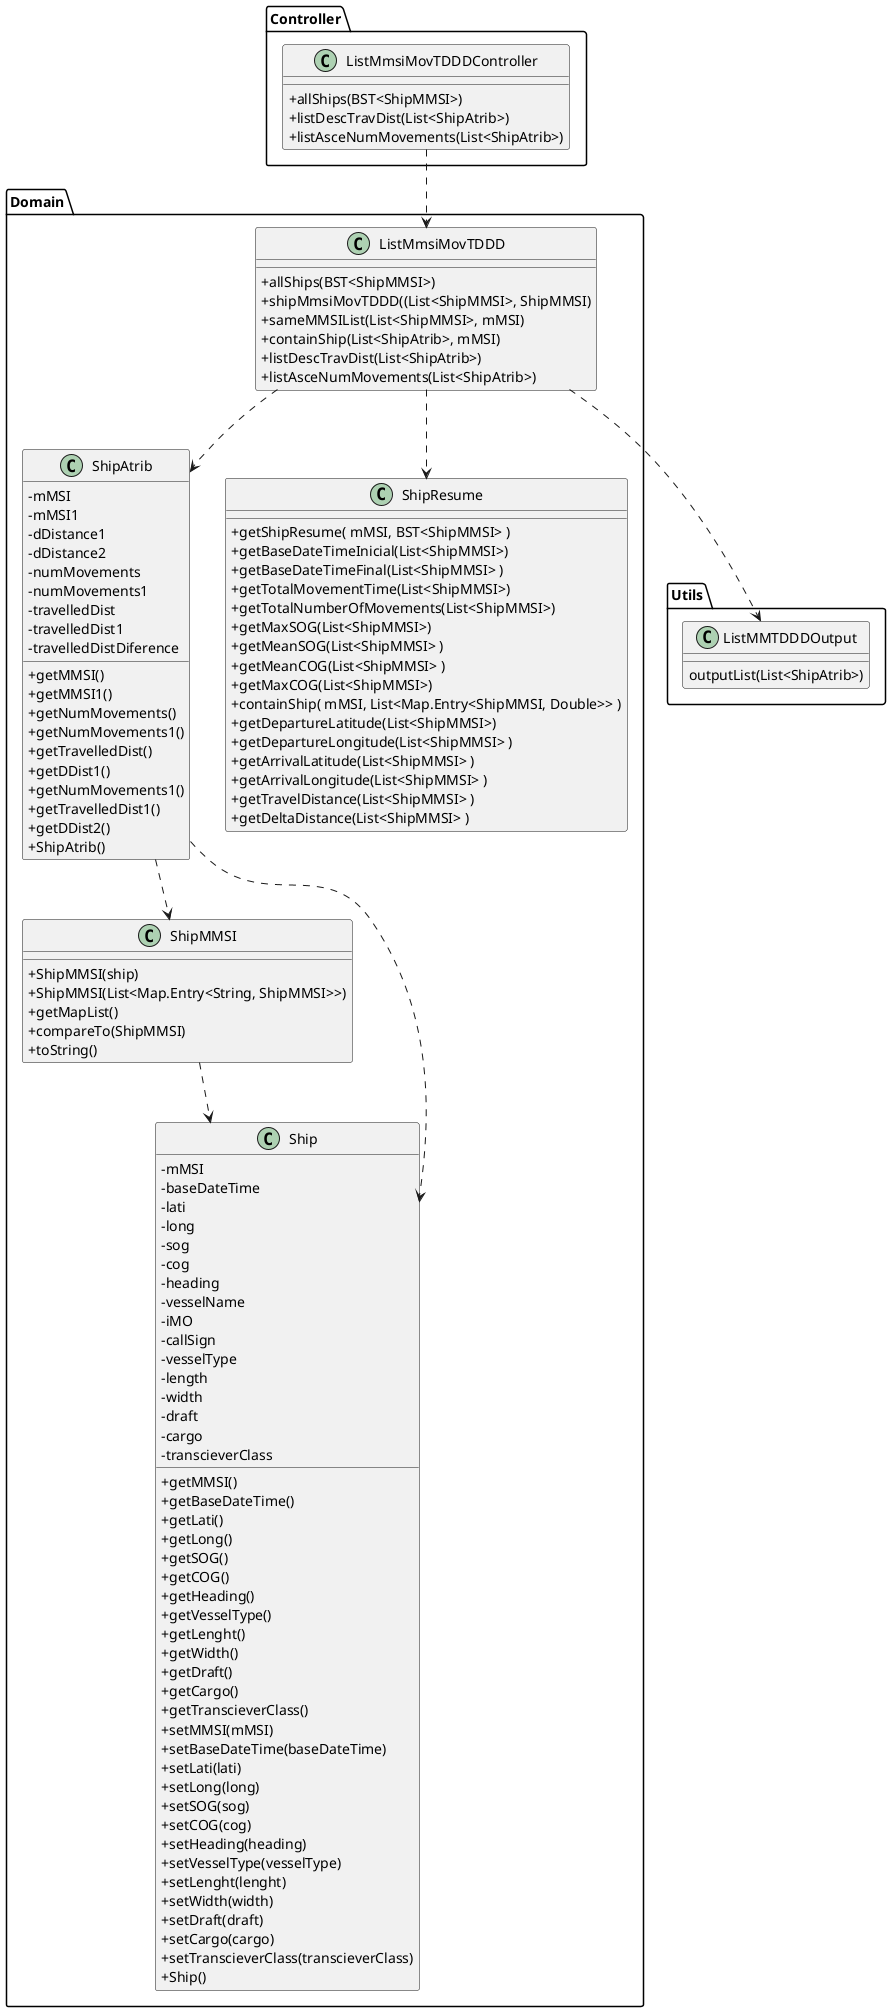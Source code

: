 @startuml
skinparam classAttributeIconSize 0


package Controller{
class ListMmsiMovTDDDController {
    +allShips(BST<ShipMMSI>)
   +listDescTravDist(List<ShipAtrib>)
    +listAsceNumMovements(List<ShipAtrib>)
}
}


package Domain {

class ShipMMSI{
+ShipMMSI(ship)
+ShipMMSI(List<Map.Entry<String, ShipMMSI>>)
+getMapList()
+compareTo(ShipMMSI)
+toString()
}

class Ship {
  - mMSI
  -baseDateTime
  -lati
  -long
  -sog
  -cog
  -heading
  -vesselName
  -iMO
  -callSign
  -vesselType
  -length
  -width
  -draft
  -cargo
  -transcieverClass

  +getMMSI()
  +getBaseDateTime()
  +getLati()
  +getLong()
  +getSOG()
  +getCOG()
  +getHeading()
  +getVesselType()
  +getLenght()
  +getWidth()
  +getDraft()
  +getCargo()
  +getTranscieverClass()
  +setMMSI(mMSI)
  +setBaseDateTime(baseDateTime)
  +setLati(lati)
  +setLong(long)
  +setSOG(sog)
  +setCOG(cog)
  +setHeading(heading)
  +setVesselType(vesselType)
  +setLenght(lenght)
  +setWidth(width)
  +setDraft(draft)
  +setCargo(cargo)
  +setTranscieverClass(transcieverClass)
  +Ship()
}
  class ShipAtrib {
    -mMSI
    -mMSI1
    -dDistance1
    -dDistance2
    -numMovements
    -numMovements1
    -travelledDist
    -travelledDist1
    -travelledDistDiference

    +getMMSI()
    +getMMSI1()
    +getNumMovements()
    +getNumMovements1()
    +getTravelledDist()
    +getDDist1()
    +getNumMovements1()
    +getTravelledDist1()
    +getDDist2()
    +ShipAtrib()
}

  class ShipResume {
    +getShipResume( mMSI, BST<ShipMMSI> )
    +getBaseDateTimeInicial(List<ShipMMSI>)
    +getBaseDateTimeFinal(List<ShipMMSI> )
    +getTotalMovementTime(List<ShipMMSI>)
    +getTotalNumberOfMovements(List<ShipMMSI>)
    +getMaxSOG(List<ShipMMSI>)
    +getMeanSOG(List<ShipMMSI> )
    +getMeanCOG(List<ShipMMSI> )
    +getMaxCOG(List<ShipMMSI>)
    +containShip( mMSI, List<Map.Entry<ShipMMSI, Double>> )
    +getDepartureLatitude(List<ShipMMSI>)
    + getDepartureLongitude(List<ShipMMSI> )
    +getArrivalLatitude(List<ShipMMSI> )
    +getArrivalLongitude(List<ShipMMSI> )
    +getTravelDistance(List<ShipMMSI> )
    +getDeltaDistance(List<ShipMMSI> )
}

 class ListMmsiMovTDDD {
    +allShips(BST<ShipMMSI>)
    +shipMmsiMovTDDD((List<ShipMMSI>, ShipMMSI)
    +sameMMSIList(List<ShipMMSI>, mMSI)
    +containShip(List<ShipAtrib>, mMSI)
    +listDescTravDist(List<ShipAtrib>)
    +listAsceNumMovements(List<ShipAtrib>)


}
}
package Utils{
class ListMMTDDDOutput{
outputList(List<ShipAtrib>)
}
}

 ListMmsiMovTDDDController..> ListMmsiMovTDDD
ShipAtrib..>Ship
ShipAtrib..>ShipMMSI
ListMmsiMovTDDD..>ShipAtrib
ListMmsiMovTDDD..>ShipResume
ListMmsiMovTDDD..>ListMMTDDDOutput
ShipMMSI..>Ship
@enduml